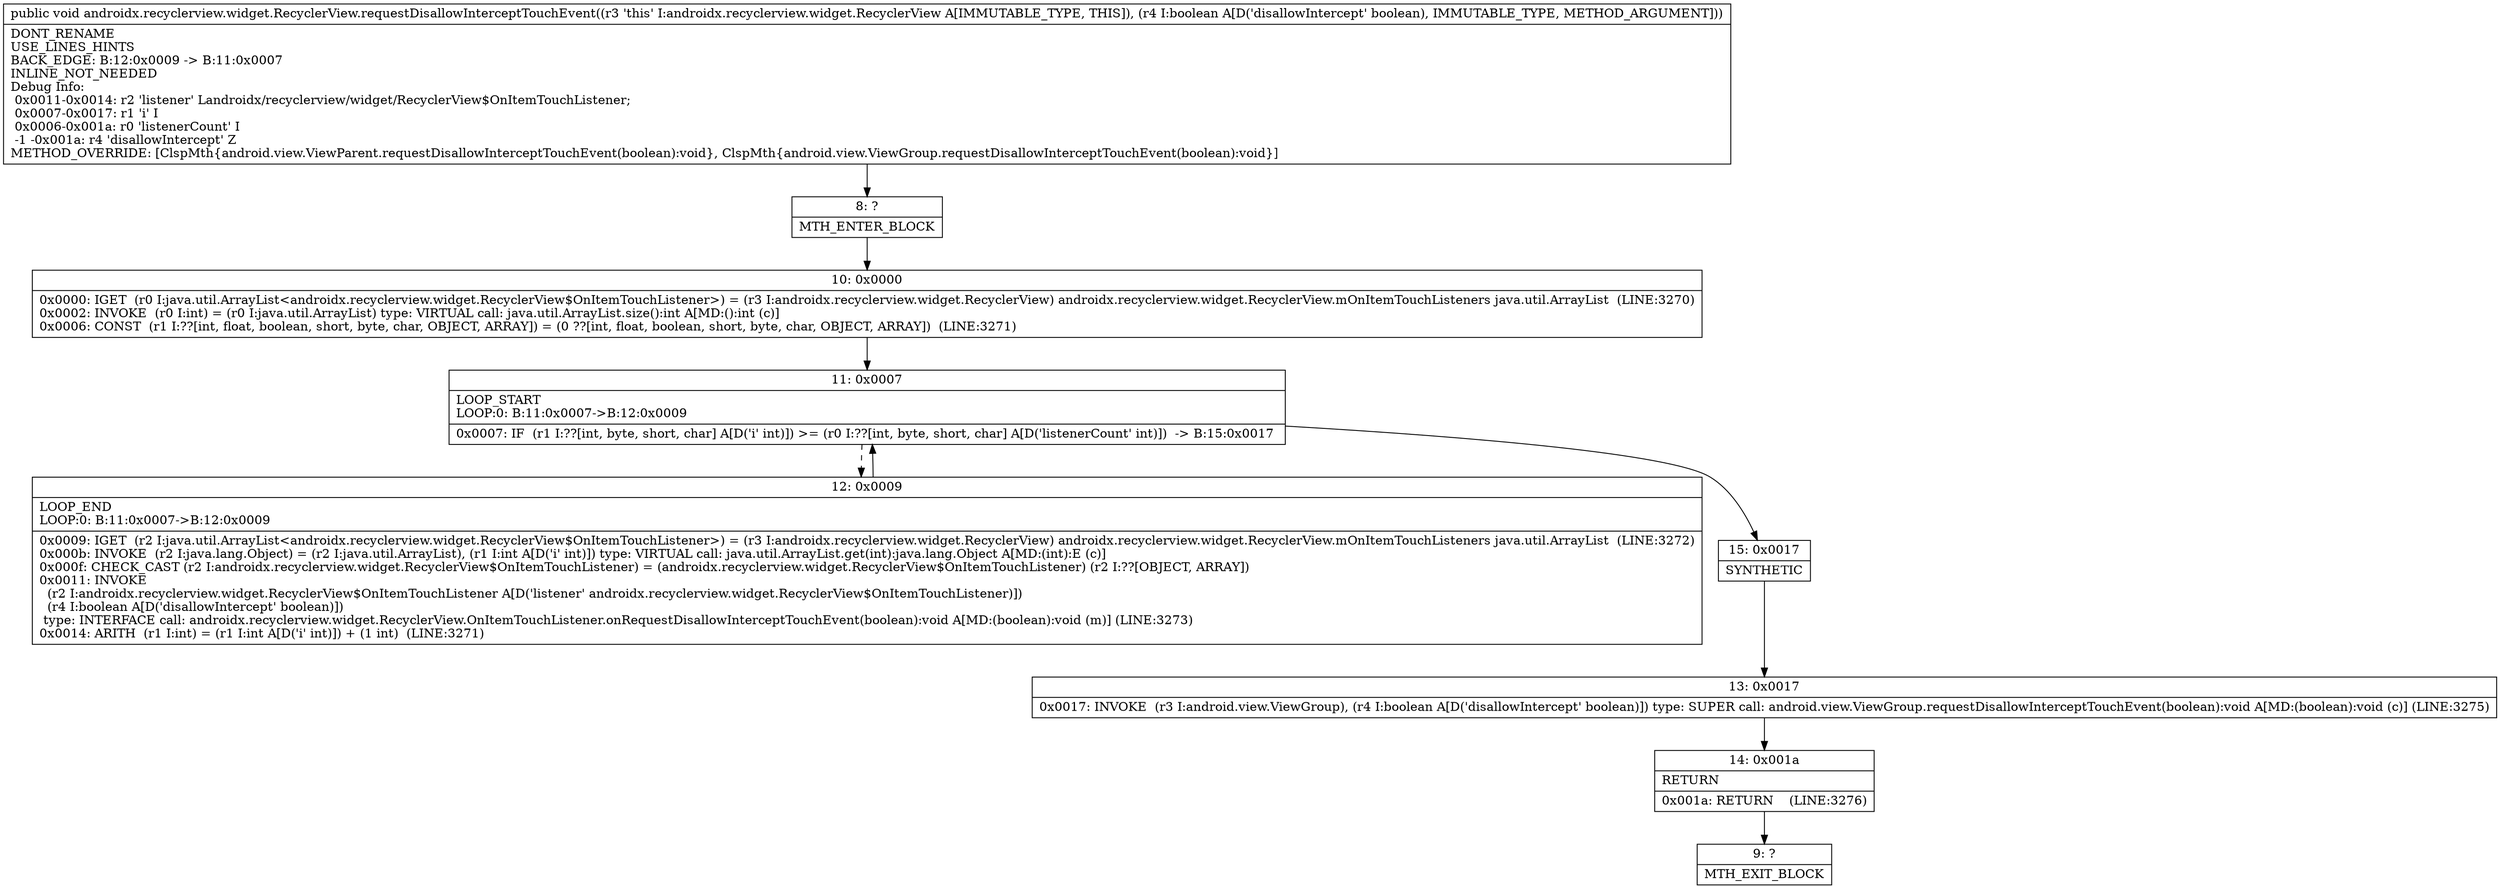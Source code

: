 digraph "CFG forandroidx.recyclerview.widget.RecyclerView.requestDisallowInterceptTouchEvent(Z)V" {
Node_8 [shape=record,label="{8\:\ ?|MTH_ENTER_BLOCK\l}"];
Node_10 [shape=record,label="{10\:\ 0x0000|0x0000: IGET  (r0 I:java.util.ArrayList\<androidx.recyclerview.widget.RecyclerView$OnItemTouchListener\>) = (r3 I:androidx.recyclerview.widget.RecyclerView) androidx.recyclerview.widget.RecyclerView.mOnItemTouchListeners java.util.ArrayList  (LINE:3270)\l0x0002: INVOKE  (r0 I:int) = (r0 I:java.util.ArrayList) type: VIRTUAL call: java.util.ArrayList.size():int A[MD:():int (c)]\l0x0006: CONST  (r1 I:??[int, float, boolean, short, byte, char, OBJECT, ARRAY]) = (0 ??[int, float, boolean, short, byte, char, OBJECT, ARRAY])  (LINE:3271)\l}"];
Node_11 [shape=record,label="{11\:\ 0x0007|LOOP_START\lLOOP:0: B:11:0x0007\-\>B:12:0x0009\l|0x0007: IF  (r1 I:??[int, byte, short, char] A[D('i' int)]) \>= (r0 I:??[int, byte, short, char] A[D('listenerCount' int)])  \-\> B:15:0x0017 \l}"];
Node_12 [shape=record,label="{12\:\ 0x0009|LOOP_END\lLOOP:0: B:11:0x0007\-\>B:12:0x0009\l|0x0009: IGET  (r2 I:java.util.ArrayList\<androidx.recyclerview.widget.RecyclerView$OnItemTouchListener\>) = (r3 I:androidx.recyclerview.widget.RecyclerView) androidx.recyclerview.widget.RecyclerView.mOnItemTouchListeners java.util.ArrayList  (LINE:3272)\l0x000b: INVOKE  (r2 I:java.lang.Object) = (r2 I:java.util.ArrayList), (r1 I:int A[D('i' int)]) type: VIRTUAL call: java.util.ArrayList.get(int):java.lang.Object A[MD:(int):E (c)]\l0x000f: CHECK_CAST (r2 I:androidx.recyclerview.widget.RecyclerView$OnItemTouchListener) = (androidx.recyclerview.widget.RecyclerView$OnItemTouchListener) (r2 I:??[OBJECT, ARRAY]) \l0x0011: INVOKE  \l  (r2 I:androidx.recyclerview.widget.RecyclerView$OnItemTouchListener A[D('listener' androidx.recyclerview.widget.RecyclerView$OnItemTouchListener)])\l  (r4 I:boolean A[D('disallowIntercept' boolean)])\l type: INTERFACE call: androidx.recyclerview.widget.RecyclerView.OnItemTouchListener.onRequestDisallowInterceptTouchEvent(boolean):void A[MD:(boolean):void (m)] (LINE:3273)\l0x0014: ARITH  (r1 I:int) = (r1 I:int A[D('i' int)]) + (1 int)  (LINE:3271)\l}"];
Node_15 [shape=record,label="{15\:\ 0x0017|SYNTHETIC\l}"];
Node_13 [shape=record,label="{13\:\ 0x0017|0x0017: INVOKE  (r3 I:android.view.ViewGroup), (r4 I:boolean A[D('disallowIntercept' boolean)]) type: SUPER call: android.view.ViewGroup.requestDisallowInterceptTouchEvent(boolean):void A[MD:(boolean):void (c)] (LINE:3275)\l}"];
Node_14 [shape=record,label="{14\:\ 0x001a|RETURN\l|0x001a: RETURN    (LINE:3276)\l}"];
Node_9 [shape=record,label="{9\:\ ?|MTH_EXIT_BLOCK\l}"];
MethodNode[shape=record,label="{public void androidx.recyclerview.widget.RecyclerView.requestDisallowInterceptTouchEvent((r3 'this' I:androidx.recyclerview.widget.RecyclerView A[IMMUTABLE_TYPE, THIS]), (r4 I:boolean A[D('disallowIntercept' boolean), IMMUTABLE_TYPE, METHOD_ARGUMENT]))  | DONT_RENAME\lUSE_LINES_HINTS\lBACK_EDGE: B:12:0x0009 \-\> B:11:0x0007\lINLINE_NOT_NEEDED\lDebug Info:\l  0x0011\-0x0014: r2 'listener' Landroidx\/recyclerview\/widget\/RecyclerView$OnItemTouchListener;\l  0x0007\-0x0017: r1 'i' I\l  0x0006\-0x001a: r0 'listenerCount' I\l  \-1 \-0x001a: r4 'disallowIntercept' Z\lMETHOD_OVERRIDE: [ClspMth\{android.view.ViewParent.requestDisallowInterceptTouchEvent(boolean):void\}, ClspMth\{android.view.ViewGroup.requestDisallowInterceptTouchEvent(boolean):void\}]\l}"];
MethodNode -> Node_8;Node_8 -> Node_10;
Node_10 -> Node_11;
Node_11 -> Node_12[style=dashed];
Node_11 -> Node_15;
Node_12 -> Node_11;
Node_15 -> Node_13;
Node_13 -> Node_14;
Node_14 -> Node_9;
}

